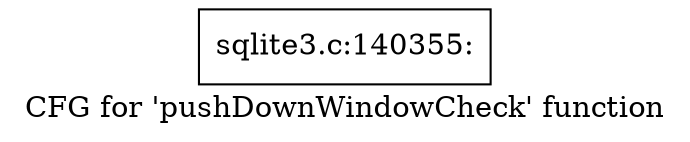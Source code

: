 digraph "CFG for 'pushDownWindowCheck' function" {
	label="CFG for 'pushDownWindowCheck' function";

	Node0x55c0f94c4c70 [shape=record,label="{sqlite3.c:140355:}"];
}
